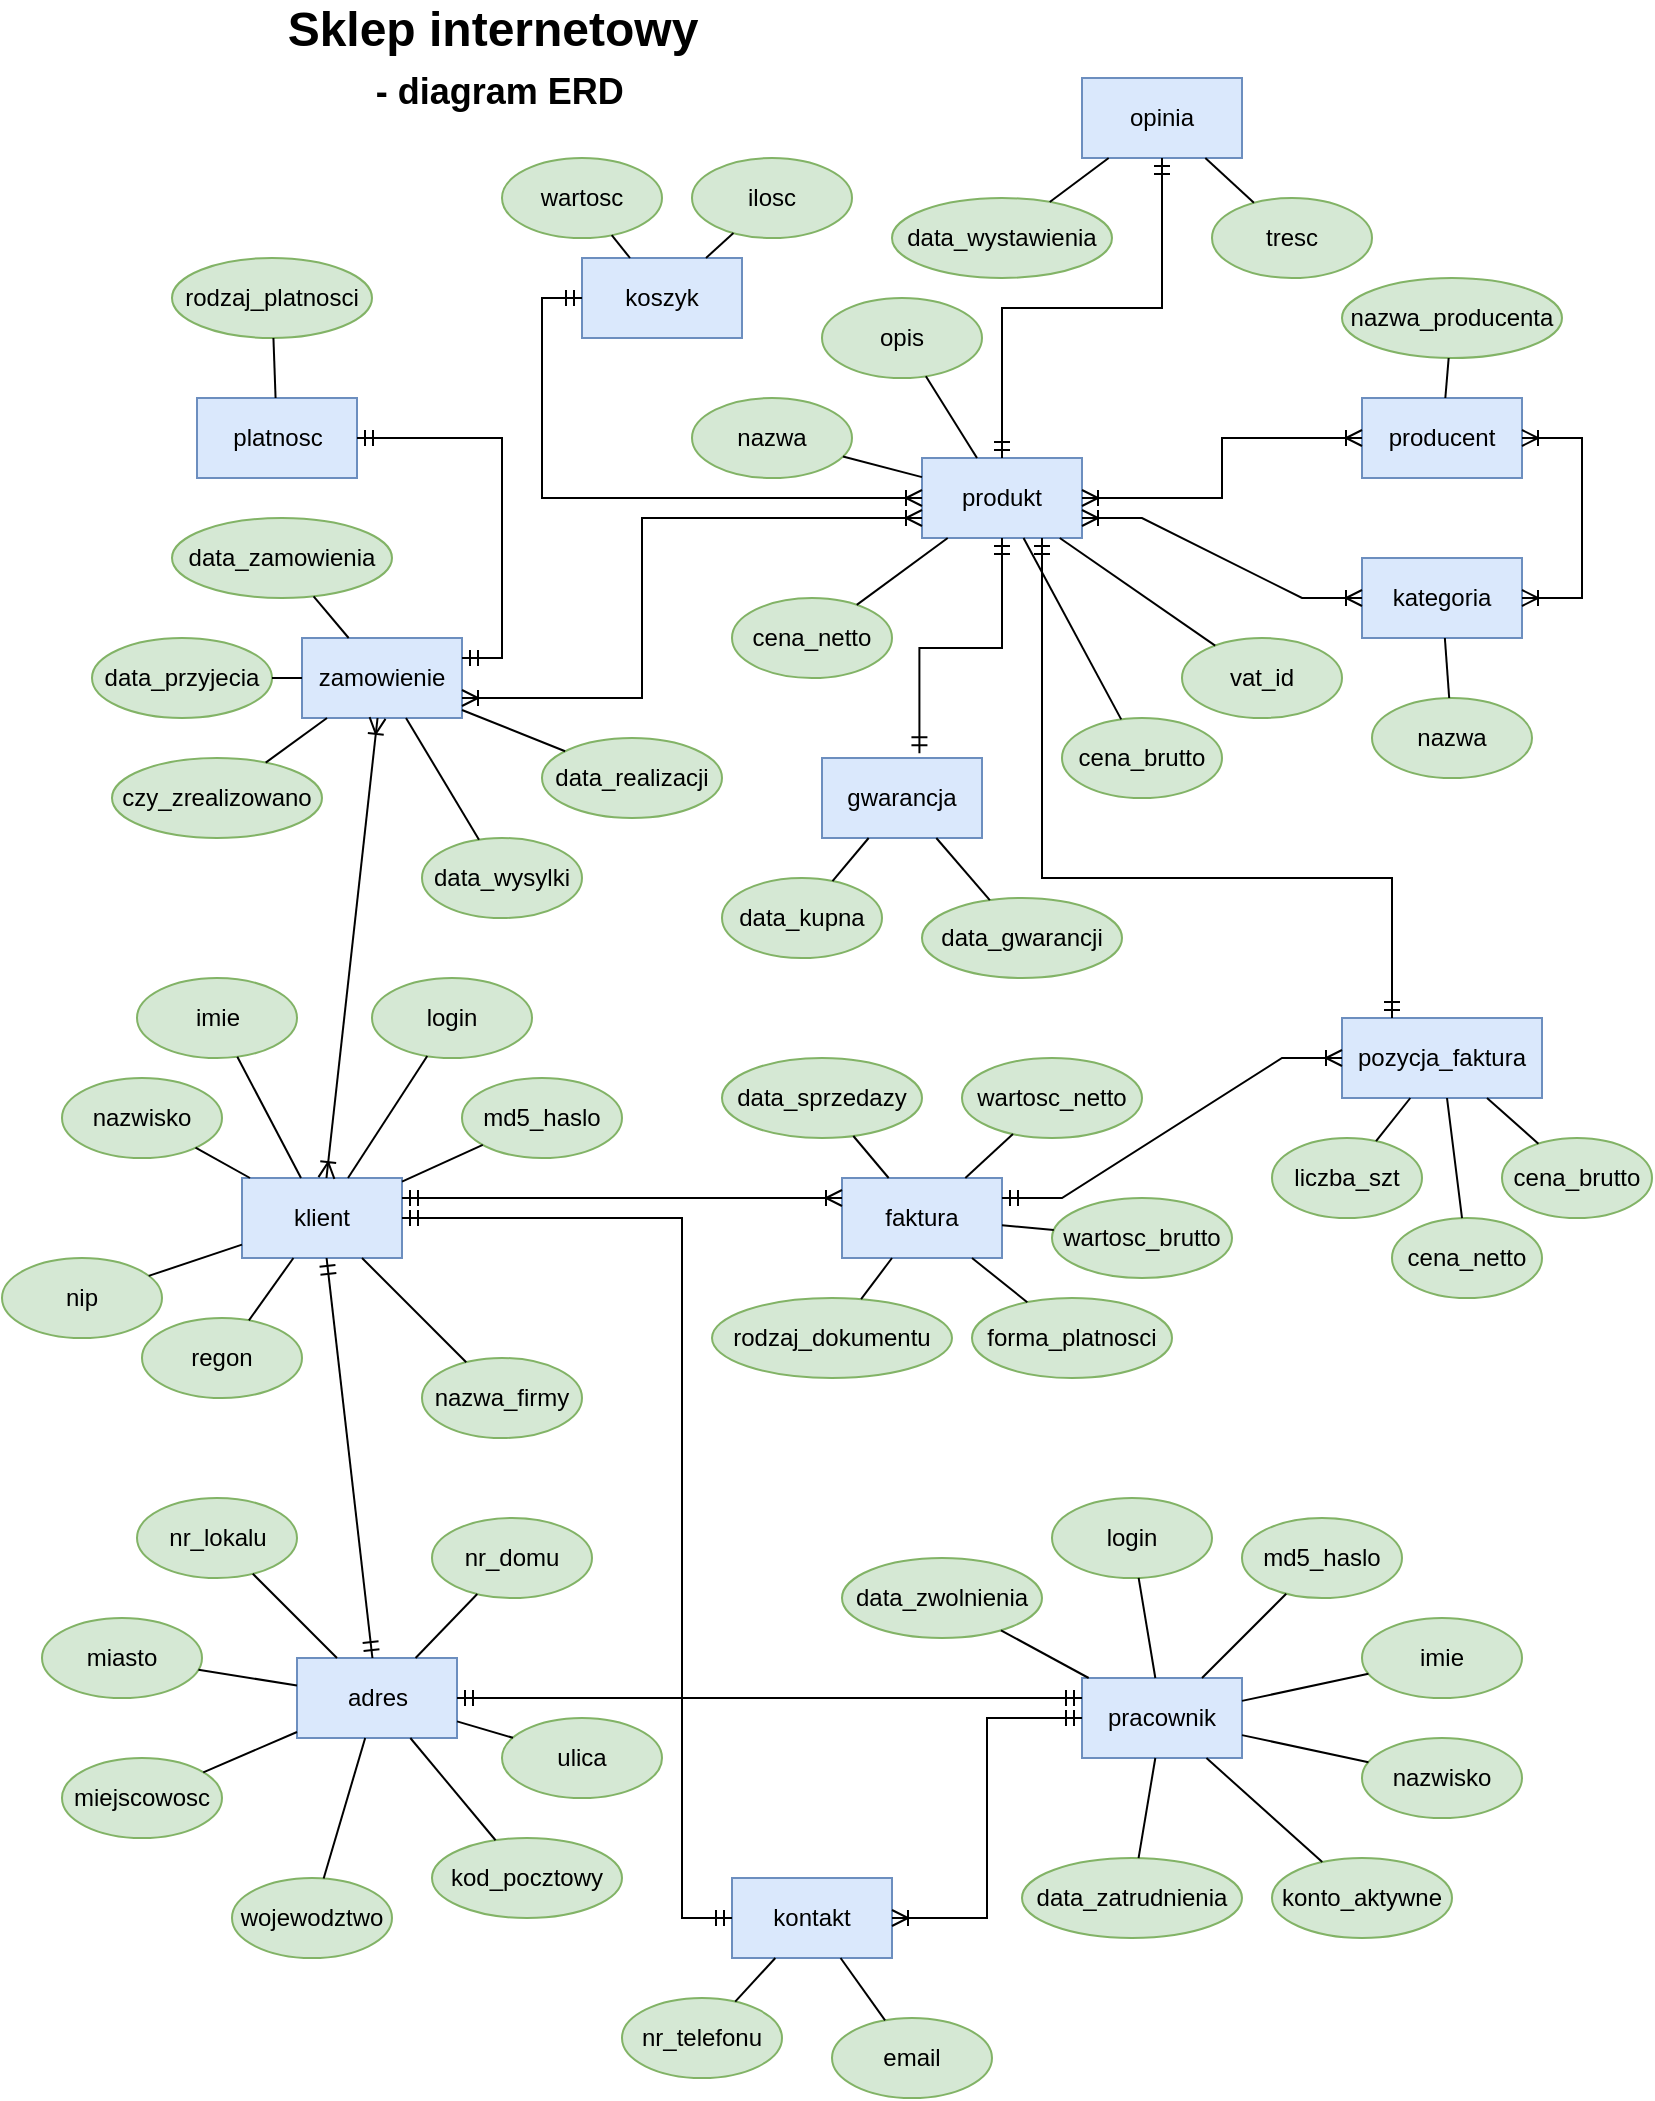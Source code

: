 <mxfile version="22.1.21" type="device">
  <diagram id="R2lEEEUBdFMjLlhIrx00" name="Page-1">
    <mxGraphModel dx="1222" dy="673" grid="1" gridSize="10" guides="1" tooltips="1" connect="1" arrows="1" fold="1" page="1" pageScale="1" pageWidth="850" pageHeight="1100" math="0" shadow="0" extFonts="Permanent Marker^https://fonts.googleapis.com/css?family=Permanent+Marker">
      <root>
        <mxCell id="0" />
        <mxCell id="1" parent="0" />
        <mxCell id="C-2Z8SM-Xwla9t9jX8n9-1" value="wartosc" style="ellipse;whiteSpace=wrap;html=1;fillColor=#d5e8d4;strokeColor=#82b366;" parent="1" vertex="1">
          <mxGeometry x="260" y="90" width="80" height="40" as="geometry" />
        </mxCell>
        <mxCell id="C-2Z8SM-Xwla9t9jX8n9-2" value="koszyk" style="rounded=0;whiteSpace=wrap;html=1;fillColor=#dae8fc;strokeColor=#6c8ebf;" parent="1" vertex="1">
          <mxGeometry x="300" y="140" width="80" height="40" as="geometry" />
        </mxCell>
        <mxCell id="C-2Z8SM-Xwla9t9jX8n9-3" value="ilosc" style="ellipse;whiteSpace=wrap;html=1;fillColor=#d5e8d4;strokeColor=#82b366;" parent="1" vertex="1">
          <mxGeometry x="355" y="90" width="80" height="40" as="geometry" />
        </mxCell>
        <mxCell id="C-2Z8SM-Xwla9t9jX8n9-6" value="" style="endArrow=none;html=1;rounded=0;" parent="1" source="C-2Z8SM-Xwla9t9jX8n9-2" target="C-2Z8SM-Xwla9t9jX8n9-3" edge="1">
          <mxGeometry relative="1" as="geometry">
            <mxPoint x="220" y="170" as="sourcePoint" />
            <mxPoint x="380" y="170" as="targetPoint" />
          </mxGeometry>
        </mxCell>
        <mxCell id="C-2Z8SM-Xwla9t9jX8n9-7" value="" style="endArrow=none;html=1;rounded=0;" parent="1" source="C-2Z8SM-Xwla9t9jX8n9-1" target="C-2Z8SM-Xwla9t9jX8n9-2" edge="1">
          <mxGeometry relative="1" as="geometry">
            <mxPoint x="180" y="250" as="sourcePoint" />
            <mxPoint x="340" y="250" as="targetPoint" />
          </mxGeometry>
        </mxCell>
        <mxCell id="C-2Z8SM-Xwla9t9jX8n9-8" value="opinia" style="rounded=0;whiteSpace=wrap;html=1;fillColor=#dae8fc;strokeColor=#6c8ebf;" parent="1" vertex="1">
          <mxGeometry x="550" y="50" width="80" height="40" as="geometry" />
        </mxCell>
        <mxCell id="C-2Z8SM-Xwla9t9jX8n9-9" value="data_wystawienia" style="ellipse;whiteSpace=wrap;html=1;fillColor=#d5e8d4;strokeColor=#82b366;" parent="1" vertex="1">
          <mxGeometry x="455" y="110" width="110" height="40" as="geometry" />
        </mxCell>
        <mxCell id="C-2Z8SM-Xwla9t9jX8n9-10" value="tresc" style="ellipse;whiteSpace=wrap;html=1;fillColor=#d5e8d4;strokeColor=#82b366;" parent="1" vertex="1">
          <mxGeometry x="615" y="110" width="80" height="40" as="geometry" />
        </mxCell>
        <mxCell id="C-2Z8SM-Xwla9t9jX8n9-11" value="" style="endArrow=none;html=1;rounded=0;" parent="1" source="C-2Z8SM-Xwla9t9jX8n9-9" target="C-2Z8SM-Xwla9t9jX8n9-8" edge="1">
          <mxGeometry relative="1" as="geometry">
            <mxPoint x="320" y="200" as="sourcePoint" />
            <mxPoint x="480" y="200" as="targetPoint" />
          </mxGeometry>
        </mxCell>
        <mxCell id="C-2Z8SM-Xwla9t9jX8n9-12" value="" style="endArrow=none;html=1;rounded=0;" parent="1" source="C-2Z8SM-Xwla9t9jX8n9-8" target="C-2Z8SM-Xwla9t9jX8n9-10" edge="1">
          <mxGeometry relative="1" as="geometry">
            <mxPoint x="410" y="240" as="sourcePoint" />
            <mxPoint x="570" y="240" as="targetPoint" />
          </mxGeometry>
        </mxCell>
        <mxCell id="C-2Z8SM-Xwla9t9jX8n9-13" value="produkt" style="rounded=0;whiteSpace=wrap;html=1;fillColor=#dae8fc;strokeColor=#6c8ebf;" parent="1" vertex="1">
          <mxGeometry x="470" y="240" width="80" height="40" as="geometry" />
        </mxCell>
        <mxCell id="C-2Z8SM-Xwla9t9jX8n9-14" value="producent" style="rounded=0;whiteSpace=wrap;html=1;fillColor=#dae8fc;strokeColor=#6c8ebf;" parent="1" vertex="1">
          <mxGeometry x="690" y="210" width="80" height="40" as="geometry" />
        </mxCell>
        <mxCell id="C-2Z8SM-Xwla9t9jX8n9-15" value="zamowienie" style="rounded=0;whiteSpace=wrap;html=1;fillColor=#dae8fc;strokeColor=#6c8ebf;" parent="1" vertex="1">
          <mxGeometry x="160" y="330" width="80" height="40" as="geometry" />
        </mxCell>
        <mxCell id="C-2Z8SM-Xwla9t9jX8n9-16" value="gwarancja" style="rounded=0;whiteSpace=wrap;html=1;fillColor=#dae8fc;strokeColor=#6c8ebf;" parent="1" vertex="1">
          <mxGeometry x="420" y="390" width="80" height="40" as="geometry" />
        </mxCell>
        <mxCell id="C-2Z8SM-Xwla9t9jX8n9-17" value="kategoria" style="rounded=0;whiteSpace=wrap;html=1;fillColor=#dae8fc;strokeColor=#6c8ebf;" parent="1" vertex="1">
          <mxGeometry x="690" y="290" width="80" height="40" as="geometry" />
        </mxCell>
        <mxCell id="C-2Z8SM-Xwla9t9jX8n9-18" value="faktura" style="rounded=0;whiteSpace=wrap;html=1;fillColor=#dae8fc;strokeColor=#6c8ebf;" parent="1" vertex="1">
          <mxGeometry x="430" y="600" width="80" height="40" as="geometry" />
        </mxCell>
        <mxCell id="C-2Z8SM-Xwla9t9jX8n9-19" value="klient" style="rounded=0;whiteSpace=wrap;html=1;fillColor=#dae8fc;strokeColor=#6c8ebf;" parent="1" vertex="1">
          <mxGeometry x="130" y="600" width="80" height="40" as="geometry" />
        </mxCell>
        <mxCell id="C-2Z8SM-Xwla9t9jX8n9-20" value="platnosc" style="rounded=0;whiteSpace=wrap;html=1;fillColor=#dae8fc;strokeColor=#6c8ebf;" parent="1" vertex="1">
          <mxGeometry x="107.5" y="210" width="80" height="40" as="geometry" />
        </mxCell>
        <mxCell id="C-2Z8SM-Xwla9t9jX8n9-21" value="adres" style="rounded=0;whiteSpace=wrap;html=1;fillColor=#dae8fc;strokeColor=#6c8ebf;" parent="1" vertex="1">
          <mxGeometry x="157.5" y="840" width="80" height="40" as="geometry" />
        </mxCell>
        <mxCell id="C-2Z8SM-Xwla9t9jX8n9-22" value="kontakt" style="rounded=0;whiteSpace=wrap;html=1;fillColor=#dae8fc;strokeColor=#6c8ebf;" parent="1" vertex="1">
          <mxGeometry x="375" y="950" width="80" height="40" as="geometry" />
        </mxCell>
        <mxCell id="C-2Z8SM-Xwla9t9jX8n9-23" value="pracownik" style="rounded=0;whiteSpace=wrap;html=1;fillColor=#dae8fc;strokeColor=#6c8ebf;" parent="1" vertex="1">
          <mxGeometry x="550" y="850" width="80" height="40" as="geometry" />
        </mxCell>
        <mxCell id="C-2Z8SM-Xwla9t9jX8n9-24" value="" style="fontSize=12;html=1;endArrow=ERmandOne;startArrow=ERmandOne;rounded=0;exitX=0.609;exitY=-0.059;exitDx=0;exitDy=0;exitPerimeter=0;edgeStyle=orthogonalEdgeStyle;" parent="1" source="C-2Z8SM-Xwla9t9jX8n9-16" target="C-2Z8SM-Xwla9t9jX8n9-13" edge="1">
          <mxGeometry width="100" height="100" relative="1" as="geometry">
            <mxPoint x="360" y="390" as="sourcePoint" />
            <mxPoint x="360" y="310" as="targetPoint" />
            <Array as="points">
              <mxPoint x="469" y="335" />
              <mxPoint x="510" y="335" />
            </Array>
          </mxGeometry>
        </mxCell>
        <mxCell id="C-2Z8SM-Xwla9t9jX8n9-25" value="nazwa" style="ellipse;whiteSpace=wrap;html=1;fillColor=#d5e8d4;strokeColor=#82b366;" parent="1" vertex="1">
          <mxGeometry x="355" y="210" width="80" height="40" as="geometry" />
        </mxCell>
        <mxCell id="C-2Z8SM-Xwla9t9jX8n9-27" value="cena_netto" style="ellipse;whiteSpace=wrap;html=1;fillColor=#d5e8d4;strokeColor=#82b366;" parent="1" vertex="1">
          <mxGeometry x="375" y="310" width="80" height="40" as="geometry" />
        </mxCell>
        <mxCell id="C-2Z8SM-Xwla9t9jX8n9-28" value="cena_brutto" style="ellipse;whiteSpace=wrap;html=1;fillColor=#d5e8d4;strokeColor=#82b366;" parent="1" vertex="1">
          <mxGeometry x="540" y="370" width="80" height="40" as="geometry" />
        </mxCell>
        <mxCell id="C-2Z8SM-Xwla9t9jX8n9-29" value="vat_id" style="ellipse;whiteSpace=wrap;html=1;fillColor=#d5e8d4;strokeColor=#82b366;" parent="1" vertex="1">
          <mxGeometry x="600" y="330" width="80" height="40" as="geometry" />
        </mxCell>
        <mxCell id="C-2Z8SM-Xwla9t9jX8n9-31" value="opis" style="ellipse;whiteSpace=wrap;html=1;fillColor=#d5e8d4;strokeColor=#82b366;" parent="1" vertex="1">
          <mxGeometry x="420" y="160" width="80" height="40" as="geometry" />
        </mxCell>
        <mxCell id="C-2Z8SM-Xwla9t9jX8n9-32" value="" style="endArrow=none;html=1;rounded=0;" parent="1" source="C-2Z8SM-Xwla9t9jX8n9-27" target="C-2Z8SM-Xwla9t9jX8n9-13" edge="1">
          <mxGeometry relative="1" as="geometry">
            <mxPoint x="180" y="380" as="sourcePoint" />
            <mxPoint x="340" y="380" as="targetPoint" />
          </mxGeometry>
        </mxCell>
        <mxCell id="C-2Z8SM-Xwla9t9jX8n9-34" value="" style="endArrow=none;html=1;rounded=0;" parent="1" source="C-2Z8SM-Xwla9t9jX8n9-25" target="C-2Z8SM-Xwla9t9jX8n9-13" edge="1">
          <mxGeometry relative="1" as="geometry">
            <mxPoint x="180" y="370" as="sourcePoint" />
            <mxPoint x="340" y="370" as="targetPoint" />
          </mxGeometry>
        </mxCell>
        <mxCell id="C-2Z8SM-Xwla9t9jX8n9-35" value="" style="endArrow=none;html=1;rounded=0;" parent="1" source="C-2Z8SM-Xwla9t9jX8n9-13" target="C-2Z8SM-Xwla9t9jX8n9-31" edge="1">
          <mxGeometry relative="1" as="geometry">
            <mxPoint x="390" y="240" as="sourcePoint" />
            <mxPoint x="550" y="240" as="targetPoint" />
          </mxGeometry>
        </mxCell>
        <mxCell id="C-2Z8SM-Xwla9t9jX8n9-37" value="" style="endArrow=none;html=1;rounded=0;" parent="1" source="C-2Z8SM-Xwla9t9jX8n9-13" target="C-2Z8SM-Xwla9t9jX8n9-29" edge="1">
          <mxGeometry relative="1" as="geometry">
            <mxPoint x="450" y="300" as="sourcePoint" />
            <mxPoint x="610" y="300" as="targetPoint" />
          </mxGeometry>
        </mxCell>
        <mxCell id="C-2Z8SM-Xwla9t9jX8n9-38" value="" style="endArrow=none;html=1;rounded=0;" parent="1" source="C-2Z8SM-Xwla9t9jX8n9-13" target="C-2Z8SM-Xwla9t9jX8n9-28" edge="1">
          <mxGeometry relative="1" as="geometry">
            <mxPoint x="480" y="360" as="sourcePoint" />
            <mxPoint x="640" y="360" as="targetPoint" />
          </mxGeometry>
        </mxCell>
        <mxCell id="C-2Z8SM-Xwla9t9jX8n9-39" value="nazwa_producenta" style="ellipse;whiteSpace=wrap;html=1;fillColor=#d5e8d4;strokeColor=#82b366;" parent="1" vertex="1">
          <mxGeometry x="680" y="150" width="110" height="40" as="geometry" />
        </mxCell>
        <mxCell id="C-2Z8SM-Xwla9t9jX8n9-40" value="" style="endArrow=none;html=1;rounded=0;" parent="1" source="C-2Z8SM-Xwla9t9jX8n9-14" target="C-2Z8SM-Xwla9t9jX8n9-39" edge="1">
          <mxGeometry relative="1" as="geometry">
            <mxPoint x="600" y="220" as="sourcePoint" />
            <mxPoint x="760" y="220" as="targetPoint" />
          </mxGeometry>
        </mxCell>
        <mxCell id="C-2Z8SM-Xwla9t9jX8n9-41" value="nazwa" style="ellipse;whiteSpace=wrap;html=1;fillColor=#d5e8d4;strokeColor=#82b366;" parent="1" vertex="1">
          <mxGeometry x="695" y="360" width="80" height="40" as="geometry" />
        </mxCell>
        <mxCell id="C-2Z8SM-Xwla9t9jX8n9-42" value="" style="endArrow=none;html=1;rounded=0;" parent="1" source="C-2Z8SM-Xwla9t9jX8n9-41" target="C-2Z8SM-Xwla9t9jX8n9-17" edge="1">
          <mxGeometry relative="1" as="geometry">
            <mxPoint x="660" y="350" as="sourcePoint" />
            <mxPoint x="820" y="350" as="targetPoint" />
          </mxGeometry>
        </mxCell>
        <mxCell id="C-2Z8SM-Xwla9t9jX8n9-43" value="data_zamowienia" style="ellipse;whiteSpace=wrap;html=1;fillColor=#d5e8d4;strokeColor=#82b366;" parent="1" vertex="1">
          <mxGeometry x="95" y="270" width="110" height="40" as="geometry" />
        </mxCell>
        <mxCell id="C-2Z8SM-Xwla9t9jX8n9-44" value="data_przyjecia" style="ellipse;whiteSpace=wrap;html=1;fillColor=#d5e8d4;strokeColor=#82b366;" parent="1" vertex="1">
          <mxGeometry x="55" y="330" width="90" height="40" as="geometry" />
        </mxCell>
        <mxCell id="C-2Z8SM-Xwla9t9jX8n9-45" value="czy_zrealizowano" style="ellipse;whiteSpace=wrap;html=1;fillColor=#d5e8d4;strokeColor=#82b366;" parent="1" vertex="1">
          <mxGeometry x="65" y="390" width="105" height="40" as="geometry" />
        </mxCell>
        <mxCell id="C-2Z8SM-Xwla9t9jX8n9-46" value="data_wysylki" style="ellipse;whiteSpace=wrap;html=1;fillColor=#d5e8d4;strokeColor=#82b366;" parent="1" vertex="1">
          <mxGeometry x="220" y="430" width="80" height="40" as="geometry" />
        </mxCell>
        <mxCell id="C-2Z8SM-Xwla9t9jX8n9-47" value="data_realizacji" style="ellipse;whiteSpace=wrap;html=1;fillColor=#d5e8d4;strokeColor=#82b366;" parent="1" vertex="1">
          <mxGeometry x="280" y="380" width="90" height="40" as="geometry" />
        </mxCell>
        <mxCell id="C-2Z8SM-Xwla9t9jX8n9-51" value="" style="endArrow=none;html=1;rounded=0;" parent="1" source="C-2Z8SM-Xwla9t9jX8n9-44" target="C-2Z8SM-Xwla9t9jX8n9-15" edge="1">
          <mxGeometry relative="1" as="geometry">
            <mxPoint x="70" y="270" as="sourcePoint" />
            <mxPoint x="230" y="270" as="targetPoint" />
          </mxGeometry>
        </mxCell>
        <mxCell id="C-2Z8SM-Xwla9t9jX8n9-52" value="" style="endArrow=none;html=1;rounded=0;" parent="1" source="C-2Z8SM-Xwla9t9jX8n9-43" target="C-2Z8SM-Xwla9t9jX8n9-15" edge="1">
          <mxGeometry relative="1" as="geometry">
            <mxPoint x="60" y="280" as="sourcePoint" />
            <mxPoint x="220" y="280" as="targetPoint" />
          </mxGeometry>
        </mxCell>
        <mxCell id="C-2Z8SM-Xwla9t9jX8n9-53" value="" style="endArrow=none;html=1;rounded=0;" parent="1" source="C-2Z8SM-Xwla9t9jX8n9-45" target="C-2Z8SM-Xwla9t9jX8n9-15" edge="1">
          <mxGeometry relative="1" as="geometry">
            <mxPoint x="40" y="460" as="sourcePoint" />
            <mxPoint x="200" y="460" as="targetPoint" />
          </mxGeometry>
        </mxCell>
        <mxCell id="C-2Z8SM-Xwla9t9jX8n9-54" value="" style="endArrow=none;html=1;rounded=0;" parent="1" source="C-2Z8SM-Xwla9t9jX8n9-46" target="C-2Z8SM-Xwla9t9jX8n9-15" edge="1">
          <mxGeometry relative="1" as="geometry">
            <mxPoint x="100" y="470" as="sourcePoint" />
            <mxPoint x="260" y="470" as="targetPoint" />
          </mxGeometry>
        </mxCell>
        <mxCell id="C-2Z8SM-Xwla9t9jX8n9-55" value="" style="endArrow=none;html=1;rounded=0;" parent="1" source="C-2Z8SM-Xwla9t9jX8n9-15" target="C-2Z8SM-Xwla9t9jX8n9-47" edge="1">
          <mxGeometry relative="1" as="geometry">
            <mxPoint x="100" y="520" as="sourcePoint" />
            <mxPoint x="260" y="520" as="targetPoint" />
          </mxGeometry>
        </mxCell>
        <mxCell id="C-2Z8SM-Xwla9t9jX8n9-56" value="data_kupna" style="ellipse;whiteSpace=wrap;html=1;fillColor=#d5e8d4;strokeColor=#82b366;" parent="1" vertex="1">
          <mxGeometry x="370" y="450" width="80" height="40" as="geometry" />
        </mxCell>
        <mxCell id="C-2Z8SM-Xwla9t9jX8n9-57" value="data_gwarancji" style="ellipse;whiteSpace=wrap;html=1;fillColor=#d5e8d4;strokeColor=#82b366;" parent="1" vertex="1">
          <mxGeometry x="470" y="460" width="100" height="40" as="geometry" />
        </mxCell>
        <mxCell id="C-2Z8SM-Xwla9t9jX8n9-58" value="" style="endArrow=none;html=1;rounded=0;" parent="1" source="C-2Z8SM-Xwla9t9jX8n9-56" target="C-2Z8SM-Xwla9t9jX8n9-16" edge="1">
          <mxGeometry relative="1" as="geometry">
            <mxPoint x="340" y="540" as="sourcePoint" />
            <mxPoint x="500" y="540" as="targetPoint" />
          </mxGeometry>
        </mxCell>
        <mxCell id="C-2Z8SM-Xwla9t9jX8n9-59" value="" style="endArrow=none;html=1;rounded=0;" parent="1" source="C-2Z8SM-Xwla9t9jX8n9-57" target="C-2Z8SM-Xwla9t9jX8n9-16" edge="1">
          <mxGeometry relative="1" as="geometry">
            <mxPoint x="450" y="550" as="sourcePoint" />
            <mxPoint x="610" y="550" as="targetPoint" />
          </mxGeometry>
        </mxCell>
        <mxCell id="C-2Z8SM-Xwla9t9jX8n9-60" value="rodzaj_platnosci" style="ellipse;whiteSpace=wrap;html=1;fillColor=#d5e8d4;strokeColor=#82b366;" parent="1" vertex="1">
          <mxGeometry x="95" y="140" width="100" height="40" as="geometry" />
        </mxCell>
        <mxCell id="C-2Z8SM-Xwla9t9jX8n9-62" value="" style="endArrow=none;html=1;rounded=0;" parent="1" source="C-2Z8SM-Xwla9t9jX8n9-20" target="C-2Z8SM-Xwla9t9jX8n9-60" edge="1">
          <mxGeometry relative="1" as="geometry">
            <mxPoint x="550" y="560" as="sourcePoint" />
            <mxPoint x="710" y="560" as="targetPoint" />
          </mxGeometry>
        </mxCell>
        <mxCell id="C-2Z8SM-Xwla9t9jX8n9-65" value="login" style="ellipse;whiteSpace=wrap;html=1;fillColor=#d5e8d4;strokeColor=#82b366;" parent="1" vertex="1">
          <mxGeometry x="195" y="500" width="80" height="40" as="geometry" />
        </mxCell>
        <mxCell id="C-2Z8SM-Xwla9t9jX8n9-66" value="md5_haslo" style="ellipse;whiteSpace=wrap;html=1;fillColor=#d5e8d4;strokeColor=#82b366;" parent="1" vertex="1">
          <mxGeometry x="240" y="550" width="80" height="40" as="geometry" />
        </mxCell>
        <mxCell id="C-2Z8SM-Xwla9t9jX8n9-67" value="nazwa_firmy" style="ellipse;whiteSpace=wrap;html=1;fillColor=#d5e8d4;strokeColor=#82b366;" parent="1" vertex="1">
          <mxGeometry x="220" y="690" width="80" height="40" as="geometry" />
        </mxCell>
        <mxCell id="C-2Z8SM-Xwla9t9jX8n9-68" value="regon" style="ellipse;whiteSpace=wrap;html=1;fillColor=#d5e8d4;strokeColor=#82b366;" parent="1" vertex="1">
          <mxGeometry x="80" y="670" width="80" height="40" as="geometry" />
        </mxCell>
        <mxCell id="C-2Z8SM-Xwla9t9jX8n9-69" value="nip" style="ellipse;whiteSpace=wrap;html=1;fillColor=#d5e8d4;strokeColor=#82b366;" parent="1" vertex="1">
          <mxGeometry x="10" y="640" width="80" height="40" as="geometry" />
        </mxCell>
        <mxCell id="C-2Z8SM-Xwla9t9jX8n9-70" value="nazwisko" style="ellipse;whiteSpace=wrap;html=1;fillColor=#d5e8d4;strokeColor=#82b366;" parent="1" vertex="1">
          <mxGeometry x="40" y="550" width="80" height="40" as="geometry" />
        </mxCell>
        <mxCell id="C-2Z8SM-Xwla9t9jX8n9-71" value="imie" style="ellipse;whiteSpace=wrap;html=1;fillColor=#d5e8d4;strokeColor=#82b366;" parent="1" vertex="1">
          <mxGeometry x="77.5" y="500" width="80" height="40" as="geometry" />
        </mxCell>
        <mxCell id="C-2Z8SM-Xwla9t9jX8n9-72" value="" style="endArrow=none;html=1;rounded=0;" parent="1" source="C-2Z8SM-Xwla9t9jX8n9-19" target="C-2Z8SM-Xwla9t9jX8n9-68" edge="1">
          <mxGeometry relative="1" as="geometry">
            <mxPoint x="10" y="740" as="sourcePoint" />
            <mxPoint x="170" y="740" as="targetPoint" />
          </mxGeometry>
        </mxCell>
        <mxCell id="C-2Z8SM-Xwla9t9jX8n9-73" value="" style="endArrow=none;html=1;rounded=0;" parent="1" source="C-2Z8SM-Xwla9t9jX8n9-69" target="C-2Z8SM-Xwla9t9jX8n9-19" edge="1">
          <mxGeometry relative="1" as="geometry">
            <mxPoint x="20" y="770" as="sourcePoint" />
            <mxPoint x="180" y="770" as="targetPoint" />
          </mxGeometry>
        </mxCell>
        <mxCell id="C-2Z8SM-Xwla9t9jX8n9-74" value="" style="endArrow=none;html=1;rounded=0;" parent="1" source="C-2Z8SM-Xwla9t9jX8n9-70" target="C-2Z8SM-Xwla9t9jX8n9-19" edge="1">
          <mxGeometry relative="1" as="geometry">
            <mxPoint x="70" y="760" as="sourcePoint" />
            <mxPoint x="230" y="760" as="targetPoint" />
          </mxGeometry>
        </mxCell>
        <mxCell id="C-2Z8SM-Xwla9t9jX8n9-75" value="" style="endArrow=none;html=1;rounded=0;" parent="1" source="C-2Z8SM-Xwla9t9jX8n9-71" target="C-2Z8SM-Xwla9t9jX8n9-19" edge="1">
          <mxGeometry relative="1" as="geometry">
            <mxPoint x="110" y="760" as="sourcePoint" />
            <mxPoint x="270" y="760" as="targetPoint" />
          </mxGeometry>
        </mxCell>
        <mxCell id="C-2Z8SM-Xwla9t9jX8n9-76" value="" style="endArrow=none;html=1;rounded=0;" parent="1" source="C-2Z8SM-Xwla9t9jX8n9-19" target="C-2Z8SM-Xwla9t9jX8n9-67" edge="1">
          <mxGeometry relative="1" as="geometry">
            <mxPoint x="210" y="790" as="sourcePoint" />
            <mxPoint x="370" y="790" as="targetPoint" />
          </mxGeometry>
        </mxCell>
        <mxCell id="C-2Z8SM-Xwla9t9jX8n9-77" value="" style="endArrow=none;html=1;rounded=0;" parent="1" source="C-2Z8SM-Xwla9t9jX8n9-19" target="C-2Z8SM-Xwla9t9jX8n9-66" edge="1">
          <mxGeometry relative="1" as="geometry">
            <mxPoint x="170" y="770" as="sourcePoint" />
            <mxPoint x="330" y="770" as="targetPoint" />
          </mxGeometry>
        </mxCell>
        <mxCell id="C-2Z8SM-Xwla9t9jX8n9-78" value="" style="endArrow=none;html=1;rounded=0;" parent="1" source="C-2Z8SM-Xwla9t9jX8n9-19" target="C-2Z8SM-Xwla9t9jX8n9-65" edge="1">
          <mxGeometry relative="1" as="geometry">
            <mxPoint x="180" y="770" as="sourcePoint" />
            <mxPoint x="340" y="770" as="targetPoint" />
          </mxGeometry>
        </mxCell>
        <mxCell id="C-2Z8SM-Xwla9t9jX8n9-79" value="data_sprzedazy" style="ellipse;whiteSpace=wrap;html=1;fillColor=#d5e8d4;strokeColor=#82b366;" parent="1" vertex="1">
          <mxGeometry x="370" y="540" width="100" height="40" as="geometry" />
        </mxCell>
        <mxCell id="C-2Z8SM-Xwla9t9jX8n9-80" value="wartosc_netto" style="ellipse;whiteSpace=wrap;html=1;fillColor=#d5e8d4;strokeColor=#82b366;" parent="1" vertex="1">
          <mxGeometry x="490" y="540" width="90" height="40" as="geometry" />
        </mxCell>
        <mxCell id="C-2Z8SM-Xwla9t9jX8n9-81" value="wartosc_brutto" style="ellipse;whiteSpace=wrap;html=1;fillColor=#d5e8d4;strokeColor=#82b366;" parent="1" vertex="1">
          <mxGeometry x="535" y="610" width="90" height="40" as="geometry" />
        </mxCell>
        <mxCell id="C-2Z8SM-Xwla9t9jX8n9-82" value="forma_platnosci" style="ellipse;whiteSpace=wrap;html=1;fillColor=#d5e8d4;strokeColor=#82b366;" parent="1" vertex="1">
          <mxGeometry x="495" y="660" width="100" height="40" as="geometry" />
        </mxCell>
        <mxCell id="C-2Z8SM-Xwla9t9jX8n9-83" value="rodzaj_dokumentu" style="ellipse;whiteSpace=wrap;html=1;fillColor=#d5e8d4;strokeColor=#82b366;" parent="1" vertex="1">
          <mxGeometry x="365" y="660" width="120" height="40" as="geometry" />
        </mxCell>
        <mxCell id="C-2Z8SM-Xwla9t9jX8n9-84" value="" style="endArrow=none;html=1;rounded=0;" parent="1" source="C-2Z8SM-Xwla9t9jX8n9-79" target="C-2Z8SM-Xwla9t9jX8n9-18" edge="1">
          <mxGeometry relative="1" as="geometry">
            <mxPoint x="330" y="750" as="sourcePoint" />
            <mxPoint x="490" y="750" as="targetPoint" />
          </mxGeometry>
        </mxCell>
        <mxCell id="C-2Z8SM-Xwla9t9jX8n9-85" value="" style="endArrow=none;html=1;rounded=0;" parent="1" source="C-2Z8SM-Xwla9t9jX8n9-18" target="C-2Z8SM-Xwla9t9jX8n9-80" edge="1">
          <mxGeometry relative="1" as="geometry">
            <mxPoint x="440" y="750" as="sourcePoint" />
            <mxPoint x="600" y="750" as="targetPoint" />
          </mxGeometry>
        </mxCell>
        <mxCell id="C-2Z8SM-Xwla9t9jX8n9-86" value="" style="endArrow=none;html=1;rounded=0;" parent="1" source="C-2Z8SM-Xwla9t9jX8n9-18" target="C-2Z8SM-Xwla9t9jX8n9-81" edge="1">
          <mxGeometry relative="1" as="geometry">
            <mxPoint x="500" y="780" as="sourcePoint" />
            <mxPoint x="660" y="780" as="targetPoint" />
          </mxGeometry>
        </mxCell>
        <mxCell id="C-2Z8SM-Xwla9t9jX8n9-87" value="" style="endArrow=none;html=1;rounded=0;" parent="1" source="C-2Z8SM-Xwla9t9jX8n9-18" target="C-2Z8SM-Xwla9t9jX8n9-82" edge="1">
          <mxGeometry relative="1" as="geometry">
            <mxPoint x="460" y="760" as="sourcePoint" />
            <mxPoint x="620" y="760" as="targetPoint" />
          </mxGeometry>
        </mxCell>
        <mxCell id="C-2Z8SM-Xwla9t9jX8n9-88" value="" style="endArrow=none;html=1;rounded=0;" parent="1" source="C-2Z8SM-Xwla9t9jX8n9-83" target="C-2Z8SM-Xwla9t9jX8n9-18" edge="1">
          <mxGeometry relative="1" as="geometry">
            <mxPoint x="410" y="770" as="sourcePoint" />
            <mxPoint x="570" y="770" as="targetPoint" />
          </mxGeometry>
        </mxCell>
        <mxCell id="C-2Z8SM-Xwla9t9jX8n9-89" value="login" style="ellipse;whiteSpace=wrap;html=1;fillColor=#d5e8d4;strokeColor=#82b366;" parent="1" vertex="1">
          <mxGeometry x="535" y="760" width="80" height="40" as="geometry" />
        </mxCell>
        <mxCell id="C-2Z8SM-Xwla9t9jX8n9-90" value="md5_haslo" style="ellipse;whiteSpace=wrap;html=1;fillColor=#d5e8d4;strokeColor=#82b366;" parent="1" vertex="1">
          <mxGeometry x="630" y="770" width="80" height="40" as="geometry" />
        </mxCell>
        <mxCell id="C-2Z8SM-Xwla9t9jX8n9-91" value="imie" style="ellipse;whiteSpace=wrap;html=1;fillColor=#d5e8d4;strokeColor=#82b366;" parent="1" vertex="1">
          <mxGeometry x="690" y="820" width="80" height="40" as="geometry" />
        </mxCell>
        <mxCell id="C-2Z8SM-Xwla9t9jX8n9-92" value="nazwisko" style="ellipse;whiteSpace=wrap;html=1;fillColor=#d5e8d4;strokeColor=#82b366;" parent="1" vertex="1">
          <mxGeometry x="690" y="880" width="80" height="40" as="geometry" />
        </mxCell>
        <mxCell id="C-2Z8SM-Xwla9t9jX8n9-93" value="konto_aktywne" style="ellipse;whiteSpace=wrap;html=1;fillColor=#d5e8d4;strokeColor=#82b366;" parent="1" vertex="1">
          <mxGeometry x="645" y="940" width="90" height="40" as="geometry" />
        </mxCell>
        <mxCell id="C-2Z8SM-Xwla9t9jX8n9-94" value="data_zatrudnienia" style="ellipse;whiteSpace=wrap;html=1;fillColor=#d5e8d4;strokeColor=#82b366;" parent="1" vertex="1">
          <mxGeometry x="520" y="940" width="110" height="40" as="geometry" />
        </mxCell>
        <mxCell id="C-2Z8SM-Xwla9t9jX8n9-95" value="data_zwolnienia" style="ellipse;whiteSpace=wrap;html=1;fillColor=#d5e8d4;strokeColor=#82b366;" parent="1" vertex="1">
          <mxGeometry x="430" y="790" width="100" height="40" as="geometry" />
        </mxCell>
        <mxCell id="C-2Z8SM-Xwla9t9jX8n9-96" value="" style="endArrow=none;html=1;rounded=0;" parent="1" source="C-2Z8SM-Xwla9t9jX8n9-94" target="C-2Z8SM-Xwla9t9jX8n9-23" edge="1">
          <mxGeometry relative="1" as="geometry">
            <mxPoint x="530" y="1030" as="sourcePoint" />
            <mxPoint x="690" y="1030" as="targetPoint" />
          </mxGeometry>
        </mxCell>
        <mxCell id="C-2Z8SM-Xwla9t9jX8n9-97" value="" style="endArrow=none;html=1;rounded=0;" parent="1" source="C-2Z8SM-Xwla9t9jX8n9-93" target="C-2Z8SM-Xwla9t9jX8n9-23" edge="1">
          <mxGeometry relative="1" as="geometry">
            <mxPoint x="560" y="1030" as="sourcePoint" />
            <mxPoint x="720" y="1030" as="targetPoint" />
          </mxGeometry>
        </mxCell>
        <mxCell id="C-2Z8SM-Xwla9t9jX8n9-98" value="" style="endArrow=none;html=1;rounded=0;" parent="1" source="C-2Z8SM-Xwla9t9jX8n9-23" target="C-2Z8SM-Xwla9t9jX8n9-92" edge="1">
          <mxGeometry relative="1" as="geometry">
            <mxPoint x="650" y="1000" as="sourcePoint" />
            <mxPoint x="810" y="1000" as="targetPoint" />
          </mxGeometry>
        </mxCell>
        <mxCell id="C-2Z8SM-Xwla9t9jX8n9-99" value="" style="endArrow=none;html=1;rounded=0;" parent="1" source="C-2Z8SM-Xwla9t9jX8n9-23" target="C-2Z8SM-Xwla9t9jX8n9-91" edge="1">
          <mxGeometry relative="1" as="geometry">
            <mxPoint x="630" y="1010" as="sourcePoint" />
            <mxPoint x="790" y="1010" as="targetPoint" />
          </mxGeometry>
        </mxCell>
        <mxCell id="C-2Z8SM-Xwla9t9jX8n9-100" value="" style="endArrow=none;html=1;rounded=0;" parent="1" source="C-2Z8SM-Xwla9t9jX8n9-23" target="C-2Z8SM-Xwla9t9jX8n9-90" edge="1">
          <mxGeometry relative="1" as="geometry">
            <mxPoint x="640" y="1010" as="sourcePoint" />
            <mxPoint x="800" y="1010" as="targetPoint" />
          </mxGeometry>
        </mxCell>
        <mxCell id="C-2Z8SM-Xwla9t9jX8n9-101" value="" style="endArrow=none;html=1;rounded=0;" parent="1" source="C-2Z8SM-Xwla9t9jX8n9-23" target="C-2Z8SM-Xwla9t9jX8n9-89" edge="1">
          <mxGeometry relative="1" as="geometry">
            <mxPoint x="610" y="1030" as="sourcePoint" />
            <mxPoint x="770" y="1030" as="targetPoint" />
          </mxGeometry>
        </mxCell>
        <mxCell id="C-2Z8SM-Xwla9t9jX8n9-102" value="" style="endArrow=none;html=1;rounded=0;" parent="1" source="C-2Z8SM-Xwla9t9jX8n9-95" target="C-2Z8SM-Xwla9t9jX8n9-23" edge="1">
          <mxGeometry relative="1" as="geometry">
            <mxPoint x="610" y="1040" as="sourcePoint" />
            <mxPoint x="770" y="1040" as="targetPoint" />
          </mxGeometry>
        </mxCell>
        <mxCell id="C-2Z8SM-Xwla9t9jX8n9-103" value="nr_telefonu" style="ellipse;whiteSpace=wrap;html=1;fillColor=#d5e8d4;strokeColor=#82b366;" parent="1" vertex="1">
          <mxGeometry x="320" y="1010" width="80" height="40" as="geometry" />
        </mxCell>
        <mxCell id="C-2Z8SM-Xwla9t9jX8n9-104" value="email" style="ellipse;whiteSpace=wrap;html=1;fillColor=#d5e8d4;strokeColor=#82b366;" parent="1" vertex="1">
          <mxGeometry x="425" y="1020" width="80" height="40" as="geometry" />
        </mxCell>
        <mxCell id="C-2Z8SM-Xwla9t9jX8n9-105" value="" style="endArrow=none;html=1;rounded=0;" parent="1" source="C-2Z8SM-Xwla9t9jX8n9-103" target="C-2Z8SM-Xwla9t9jX8n9-22" edge="1">
          <mxGeometry relative="1" as="geometry">
            <mxPoint x="230" y="1070" as="sourcePoint" />
            <mxPoint x="390" y="1070" as="targetPoint" />
          </mxGeometry>
        </mxCell>
        <mxCell id="C-2Z8SM-Xwla9t9jX8n9-106" value="" style="endArrow=none;html=1;rounded=0;" parent="1" source="C-2Z8SM-Xwla9t9jX8n9-22" target="C-2Z8SM-Xwla9t9jX8n9-104" edge="1">
          <mxGeometry relative="1" as="geometry">
            <mxPoint x="330" y="1070" as="sourcePoint" />
            <mxPoint x="490" y="1070" as="targetPoint" />
          </mxGeometry>
        </mxCell>
        <mxCell id="C-2Z8SM-Xwla9t9jX8n9-107" value="miasto" style="ellipse;whiteSpace=wrap;html=1;fillColor=#d5e8d4;strokeColor=#82b366;" parent="1" vertex="1">
          <mxGeometry x="30" y="820" width="80" height="40" as="geometry" />
        </mxCell>
        <mxCell id="C-2Z8SM-Xwla9t9jX8n9-108" value="wojewodztwo" style="ellipse;whiteSpace=wrap;html=1;fillColor=#d5e8d4;strokeColor=#82b366;" parent="1" vertex="1">
          <mxGeometry x="125" y="950" width="80" height="40" as="geometry" />
        </mxCell>
        <mxCell id="C-2Z8SM-Xwla9t9jX8n9-109" value="kod_pocztowy" style="ellipse;whiteSpace=wrap;html=1;fillColor=#d5e8d4;strokeColor=#82b366;" parent="1" vertex="1">
          <mxGeometry x="225" y="930" width="95" height="40" as="geometry" />
        </mxCell>
        <mxCell id="C-2Z8SM-Xwla9t9jX8n9-110" value="ulica" style="ellipse;whiteSpace=wrap;html=1;fillColor=#d5e8d4;strokeColor=#82b366;" parent="1" vertex="1">
          <mxGeometry x="260" y="870" width="80" height="40" as="geometry" />
        </mxCell>
        <mxCell id="C-2Z8SM-Xwla9t9jX8n9-111" value="nr_domu" style="ellipse;whiteSpace=wrap;html=1;fillColor=#d5e8d4;strokeColor=#82b366;" parent="1" vertex="1">
          <mxGeometry x="225" y="770" width="80" height="40" as="geometry" />
        </mxCell>
        <mxCell id="C-2Z8SM-Xwla9t9jX8n9-112" value="miejscowosc" style="ellipse;whiteSpace=wrap;html=1;fillColor=#d5e8d4;strokeColor=#82b366;" parent="1" vertex="1">
          <mxGeometry x="40" y="890" width="80" height="40" as="geometry" />
        </mxCell>
        <mxCell id="C-2Z8SM-Xwla9t9jX8n9-113" value="nr_lokalu" style="ellipse;whiteSpace=wrap;html=1;fillColor=#d5e8d4;strokeColor=#82b366;" parent="1" vertex="1">
          <mxGeometry x="77.5" y="760" width="80" height="40" as="geometry" />
        </mxCell>
        <mxCell id="C-2Z8SM-Xwla9t9jX8n9-114" value="" style="endArrow=none;html=1;rounded=0;" parent="1" source="C-2Z8SM-Xwla9t9jX8n9-112" target="C-2Z8SM-Xwla9t9jX8n9-21" edge="1">
          <mxGeometry relative="1" as="geometry">
            <mxPoint x="40" y="1010" as="sourcePoint" />
            <mxPoint x="200" y="1010" as="targetPoint" />
          </mxGeometry>
        </mxCell>
        <mxCell id="C-2Z8SM-Xwla9t9jX8n9-115" value="" style="endArrow=none;html=1;rounded=0;" parent="1" source="C-2Z8SM-Xwla9t9jX8n9-108" target="C-2Z8SM-Xwla9t9jX8n9-21" edge="1">
          <mxGeometry relative="1" as="geometry">
            <mxPoint x="80" y="1000" as="sourcePoint" />
            <mxPoint x="240" y="1000" as="targetPoint" />
          </mxGeometry>
        </mxCell>
        <mxCell id="C-2Z8SM-Xwla9t9jX8n9-116" value="" style="endArrow=none;html=1;rounded=0;" parent="1" source="C-2Z8SM-Xwla9t9jX8n9-21" target="C-2Z8SM-Xwla9t9jX8n9-109" edge="1">
          <mxGeometry relative="1" as="geometry">
            <mxPoint x="70" y="1000" as="sourcePoint" />
            <mxPoint x="230" y="1000" as="targetPoint" />
          </mxGeometry>
        </mxCell>
        <mxCell id="C-2Z8SM-Xwla9t9jX8n9-117" value="" style="endArrow=none;html=1;rounded=0;" parent="1" source="C-2Z8SM-Xwla9t9jX8n9-21" target="C-2Z8SM-Xwla9t9jX8n9-110" edge="1">
          <mxGeometry relative="1" as="geometry">
            <mxPoint x="100" y="990" as="sourcePoint" />
            <mxPoint x="260" y="990" as="targetPoint" />
          </mxGeometry>
        </mxCell>
        <mxCell id="C-2Z8SM-Xwla9t9jX8n9-118" value="" style="endArrow=none;html=1;rounded=0;" parent="1" source="C-2Z8SM-Xwla9t9jX8n9-21" target="C-2Z8SM-Xwla9t9jX8n9-111" edge="1">
          <mxGeometry relative="1" as="geometry">
            <mxPoint x="100" y="990" as="sourcePoint" />
            <mxPoint x="260" y="990" as="targetPoint" />
          </mxGeometry>
        </mxCell>
        <mxCell id="C-2Z8SM-Xwla9t9jX8n9-119" value="" style="endArrow=none;html=1;rounded=0;" parent="1" source="C-2Z8SM-Xwla9t9jX8n9-21" target="C-2Z8SM-Xwla9t9jX8n9-113" edge="1">
          <mxGeometry relative="1" as="geometry">
            <mxPoint x="80" y="1000" as="sourcePoint" />
            <mxPoint x="240" y="1000" as="targetPoint" />
          </mxGeometry>
        </mxCell>
        <mxCell id="C-2Z8SM-Xwla9t9jX8n9-120" value="" style="endArrow=none;html=1;rounded=0;" parent="1" source="C-2Z8SM-Xwla9t9jX8n9-107" target="C-2Z8SM-Xwla9t9jX8n9-21" edge="1">
          <mxGeometry relative="1" as="geometry">
            <mxPoint x="60" y="990" as="sourcePoint" />
            <mxPoint x="220" y="990" as="targetPoint" />
          </mxGeometry>
        </mxCell>
        <mxCell id="C-2Z8SM-Xwla9t9jX8n9-121" value="Sklep internetowy&lt;br&gt;&amp;nbsp;&lt;font style=&quot;font-size: 18px;&quot;&gt;- diagram ERD&lt;/font&gt;" style="text;strokeColor=none;fillColor=none;html=1;fontSize=24;fontStyle=1;verticalAlign=middle;align=center;" parent="1" vertex="1">
          <mxGeometry x="125" y="20" width="260" height="40" as="geometry" />
        </mxCell>
        <mxCell id="C-2Z8SM-Xwla9t9jX8n9-122" value="" style="edgeStyle=orthogonalEdgeStyle;fontSize=12;html=1;endArrow=ERmandOne;startArrow=ERmandOne;rounded=0;endFill=0;startFill=0;" parent="1" source="C-2Z8SM-Xwla9t9jX8n9-8" target="C-2Z8SM-Xwla9t9jX8n9-13" edge="1">
          <mxGeometry width="100" height="100" relative="1" as="geometry">
            <mxPoint x="530" y="120" as="sourcePoint" />
            <mxPoint x="470" y="250" as="targetPoint" />
          </mxGeometry>
        </mxCell>
        <mxCell id="C-2Z8SM-Xwla9t9jX8n9-123" value="" style="edgeStyle=orthogonalEdgeStyle;fontSize=12;html=1;endArrow=ERoneToMany;startArrow=ERoneToMany;rounded=0;startFill=0;endFill=0;" parent="1" source="C-2Z8SM-Xwla9t9jX8n9-13" target="C-2Z8SM-Xwla9t9jX8n9-14" edge="1">
          <mxGeometry width="100" height="100" relative="1" as="geometry">
            <mxPoint x="630" y="460" as="sourcePoint" />
            <mxPoint x="730" y="360" as="targetPoint" />
          </mxGeometry>
        </mxCell>
        <mxCell id="C-2Z8SM-Xwla9t9jX8n9-124" value="" style="edgeStyle=elbowEdgeStyle;fontSize=12;html=1;endArrow=ERoneToMany;startArrow=ERmandOne;rounded=0;" parent="1" source="C-2Z8SM-Xwla9t9jX8n9-2" target="C-2Z8SM-Xwla9t9jX8n9-13" edge="1">
          <mxGeometry width="100" height="100" relative="1" as="geometry">
            <mxPoint x="-20" y="290" as="sourcePoint" />
            <mxPoint x="80" y="190" as="targetPoint" />
            <Array as="points">
              <mxPoint x="280" y="210" />
            </Array>
          </mxGeometry>
        </mxCell>
        <mxCell id="C-2Z8SM-Xwla9t9jX8n9-125" value="" style="edgeStyle=entityRelationEdgeStyle;fontSize=12;html=1;endArrow=ERoneToMany;startArrow=ERoneToMany;rounded=0;exitX=1;exitY=0.5;exitDx=0;exitDy=0;" parent="1" source="C-2Z8SM-Xwla9t9jX8n9-17" target="C-2Z8SM-Xwla9t9jX8n9-14" edge="1">
          <mxGeometry width="100" height="100" relative="1" as="geometry">
            <mxPoint x="830" y="350" as="sourcePoint" />
            <mxPoint x="930" y="250" as="targetPoint" />
          </mxGeometry>
        </mxCell>
        <mxCell id="C-2Z8SM-Xwla9t9jX8n9-127" value="" style="edgeStyle=entityRelationEdgeStyle;fontSize=12;html=1;endArrow=ERoneToMany;startArrow=ERoneToMany;rounded=0;exitX=1;exitY=0.75;exitDx=0;exitDy=0;startFill=0;endFill=0;" parent="1" source="C-2Z8SM-Xwla9t9jX8n9-13" target="C-2Z8SM-Xwla9t9jX8n9-17" edge="1">
          <mxGeometry width="100" height="100" relative="1" as="geometry">
            <mxPoint x="-70" y="540" as="sourcePoint" />
            <mxPoint x="30" y="440" as="targetPoint" />
          </mxGeometry>
        </mxCell>
        <mxCell id="C-2Z8SM-Xwla9t9jX8n9-129" value="" style="edgeStyle=elbowEdgeStyle;fontSize=12;html=1;endArrow=ERoneToMany;startArrow=ERoneToMany;rounded=0;entryX=0;entryY=0.75;entryDx=0;entryDy=0;exitX=1;exitY=0.75;exitDx=0;exitDy=0;" parent="1" source="C-2Z8SM-Xwla9t9jX8n9-15" target="C-2Z8SM-Xwla9t9jX8n9-13" edge="1">
          <mxGeometry width="100" height="100" relative="1" as="geometry">
            <mxPoint x="290" y="410" as="sourcePoint" />
            <mxPoint x="390" y="310" as="targetPoint" />
            <Array as="points">
              <mxPoint x="330" y="310" />
            </Array>
          </mxGeometry>
        </mxCell>
        <mxCell id="C-2Z8SM-Xwla9t9jX8n9-130" value="" style="fontSize=12;html=1;endArrow=ERoneToMany;startArrow=ERoneToMany;rounded=0;" parent="1" source="C-2Z8SM-Xwla9t9jX8n9-19" target="C-2Z8SM-Xwla9t9jX8n9-15" edge="1">
          <mxGeometry width="100" height="100" relative="1" as="geometry">
            <mxPoint x="20" y="560" as="sourcePoint" />
            <mxPoint x="120" y="460" as="targetPoint" />
          </mxGeometry>
        </mxCell>
        <mxCell id="C-2Z8SM-Xwla9t9jX8n9-131" value="" style="edgeStyle=elbowEdgeStyle;fontSize=12;html=1;endArrow=ERmandOne;startArrow=ERmandOne;rounded=0;exitX=1;exitY=0.25;exitDx=0;exitDy=0;" parent="1" source="C-2Z8SM-Xwla9t9jX8n9-15" target="C-2Z8SM-Xwla9t9jX8n9-20" edge="1">
          <mxGeometry width="100" height="100" relative="1" as="geometry">
            <mxPoint x="300" y="590" as="sourcePoint" />
            <mxPoint x="400" y="490" as="targetPoint" />
            <Array as="points">
              <mxPoint x="260" y="280" />
            </Array>
          </mxGeometry>
        </mxCell>
        <mxCell id="C-2Z8SM-Xwla9t9jX8n9-132" value="" style="edgeStyle=elbowEdgeStyle;fontSize=12;html=1;endArrow=ERoneToMany;startArrow=ERmandOne;rounded=0;exitX=1;exitY=0.25;exitDx=0;exitDy=0;elbow=vertical;endFill=0;" parent="1" source="C-2Z8SM-Xwla9t9jX8n9-19" target="C-2Z8SM-Xwla9t9jX8n9-18" edge="1">
          <mxGeometry width="100" height="100" relative="1" as="geometry">
            <mxPoint x="250" y="730" as="sourcePoint" />
            <mxPoint x="350" y="630" as="targetPoint" />
          </mxGeometry>
        </mxCell>
        <mxCell id="C-2Z8SM-Xwla9t9jX8n9-133" value="" style="fontSize=12;html=1;endArrow=ERmandOne;startArrow=ERmandOne;rounded=0;" parent="1" source="C-2Z8SM-Xwla9t9jX8n9-21" target="C-2Z8SM-Xwla9t9jX8n9-19" edge="1">
          <mxGeometry width="100" height="100" relative="1" as="geometry">
            <mxPoint x="190" y="830" as="sourcePoint" />
            <mxPoint x="110" y="970" as="targetPoint" />
          </mxGeometry>
        </mxCell>
        <mxCell id="C-2Z8SM-Xwla9t9jX8n9-134" value="" style="edgeStyle=elbowEdgeStyle;fontSize=12;html=1;endArrow=ERoneToMany;startArrow=ERmandOne;rounded=0;entryX=1;entryY=0.5;entryDx=0;entryDy=0;" parent="1" source="C-2Z8SM-Xwla9t9jX8n9-23" target="C-2Z8SM-Xwla9t9jX8n9-22" edge="1">
          <mxGeometry width="100" height="100" relative="1" as="geometry">
            <mxPoint x="550" y="1170" as="sourcePoint" />
            <mxPoint x="210" y="640" as="targetPoint" />
          </mxGeometry>
        </mxCell>
        <mxCell id="C-2Z8SM-Xwla9t9jX8n9-135" value="" style="edgeStyle=elbowEdgeStyle;fontSize=12;html=1;endArrow=ERmandOne;startArrow=ERmandOne;rounded=0;exitX=1;exitY=0.5;exitDx=0;exitDy=0;" parent="1" source="C-2Z8SM-Xwla9t9jX8n9-19" target="C-2Z8SM-Xwla9t9jX8n9-22" edge="1">
          <mxGeometry width="100" height="100" relative="1" as="geometry">
            <mxPoint x="310" y="740" as="sourcePoint" />
            <mxPoint x="210" y="1140" as="targetPoint" />
            <Array as="points">
              <mxPoint x="350" y="790" />
            </Array>
          </mxGeometry>
        </mxCell>
        <mxCell id="C-2Z8SM-Xwla9t9jX8n9-136" value="pozycja_faktura" style="rounded=0;whiteSpace=wrap;html=1;fillColor=#dae8fc;strokeColor=#6c8ebf;" parent="1" vertex="1">
          <mxGeometry x="680" y="520" width="100" height="40" as="geometry" />
        </mxCell>
        <mxCell id="C-2Z8SM-Xwla9t9jX8n9-137" value="liczba_szt" style="ellipse;whiteSpace=wrap;html=1;fillColor=#d5e8d4;strokeColor=#82b366;" parent="1" vertex="1">
          <mxGeometry x="645" y="580" width="75" height="40" as="geometry" />
        </mxCell>
        <mxCell id="C-2Z8SM-Xwla9t9jX8n9-138" value="cena_netto" style="ellipse;whiteSpace=wrap;html=1;fillColor=#d5e8d4;strokeColor=#82b366;" parent="1" vertex="1">
          <mxGeometry x="705" y="620" width="75" height="40" as="geometry" />
        </mxCell>
        <mxCell id="C-2Z8SM-Xwla9t9jX8n9-139" value="cena_brutto" style="ellipse;whiteSpace=wrap;html=1;fillColor=#d5e8d4;strokeColor=#82b366;" parent="1" vertex="1">
          <mxGeometry x="760" y="580" width="75" height="40" as="geometry" />
        </mxCell>
        <mxCell id="C-2Z8SM-Xwla9t9jX8n9-140" value="" style="edgeStyle=entityRelationEdgeStyle;fontSize=12;html=1;endArrow=ERoneToMany;startArrow=ERmandOne;rounded=0;entryX=0;entryY=0.5;entryDx=0;entryDy=0;exitX=1;exitY=0.25;exitDx=0;exitDy=0;" parent="1" source="C-2Z8SM-Xwla9t9jX8n9-18" target="C-2Z8SM-Xwla9t9jX8n9-136" edge="1">
          <mxGeometry width="100" height="100" relative="1" as="geometry">
            <mxPoint x="730" y="770" as="sourcePoint" />
            <mxPoint x="830" y="670" as="targetPoint" />
          </mxGeometry>
        </mxCell>
        <mxCell id="C-2Z8SM-Xwla9t9jX8n9-141" value="" style="endArrow=none;html=1;rounded=0;" parent="1" source="C-2Z8SM-Xwla9t9jX8n9-137" target="C-2Z8SM-Xwla9t9jX8n9-136" edge="1">
          <mxGeometry relative="1" as="geometry">
            <mxPoint x="620" y="690" as="sourcePoint" />
            <mxPoint x="780" y="690" as="targetPoint" />
          </mxGeometry>
        </mxCell>
        <mxCell id="C-2Z8SM-Xwla9t9jX8n9-142" value="" style="endArrow=none;html=1;rounded=0;" parent="1" source="C-2Z8SM-Xwla9t9jX8n9-138" target="C-2Z8SM-Xwla9t9jX8n9-136" edge="1">
          <mxGeometry relative="1" as="geometry">
            <mxPoint x="640" y="720" as="sourcePoint" />
            <mxPoint x="800" y="720" as="targetPoint" />
          </mxGeometry>
        </mxCell>
        <mxCell id="C-2Z8SM-Xwla9t9jX8n9-143" value="" style="endArrow=none;html=1;rounded=0;" parent="1" source="C-2Z8SM-Xwla9t9jX8n9-136" target="C-2Z8SM-Xwla9t9jX8n9-139" edge="1">
          <mxGeometry relative="1" as="geometry">
            <mxPoint x="650" y="700" as="sourcePoint" />
            <mxPoint x="810" y="700" as="targetPoint" />
          </mxGeometry>
        </mxCell>
        <mxCell id="C-2Z8SM-Xwla9t9jX8n9-144" value="" style="edgeStyle=elbowEdgeStyle;fontSize=12;html=1;endArrow=ERmandOne;startArrow=ERmandOne;rounded=0;exitX=0.25;exitY=0;exitDx=0;exitDy=0;entryX=0.75;entryY=1;entryDx=0;entryDy=0;elbow=vertical;" parent="1" source="C-2Z8SM-Xwla9t9jX8n9-136" target="C-2Z8SM-Xwla9t9jX8n9-13" edge="1">
          <mxGeometry width="100" height="100" relative="1" as="geometry">
            <mxPoint x="730" y="540" as="sourcePoint" />
            <mxPoint x="830" y="440" as="targetPoint" />
            <Array as="points">
              <mxPoint x="620" y="450" />
              <mxPoint x="620" y="490" />
            </Array>
          </mxGeometry>
        </mxCell>
        <mxCell id="3W6_3P-Yo86vGuyEI3Ee-1" value="" style="edgeStyle=entityRelationEdgeStyle;fontSize=12;html=1;endArrow=ERmandOne;startArrow=ERmandOne;rounded=0;entryX=0;entryY=0.25;entryDx=0;entryDy=0;" edge="1" parent="1" source="C-2Z8SM-Xwla9t9jX8n9-21" target="C-2Z8SM-Xwla9t9jX8n9-23">
          <mxGeometry width="100" height="100" relative="1" as="geometry">
            <mxPoint x="-20" y="1120" as="sourcePoint" />
            <mxPoint x="80" y="1020" as="targetPoint" />
          </mxGeometry>
        </mxCell>
      </root>
    </mxGraphModel>
  </diagram>
</mxfile>
